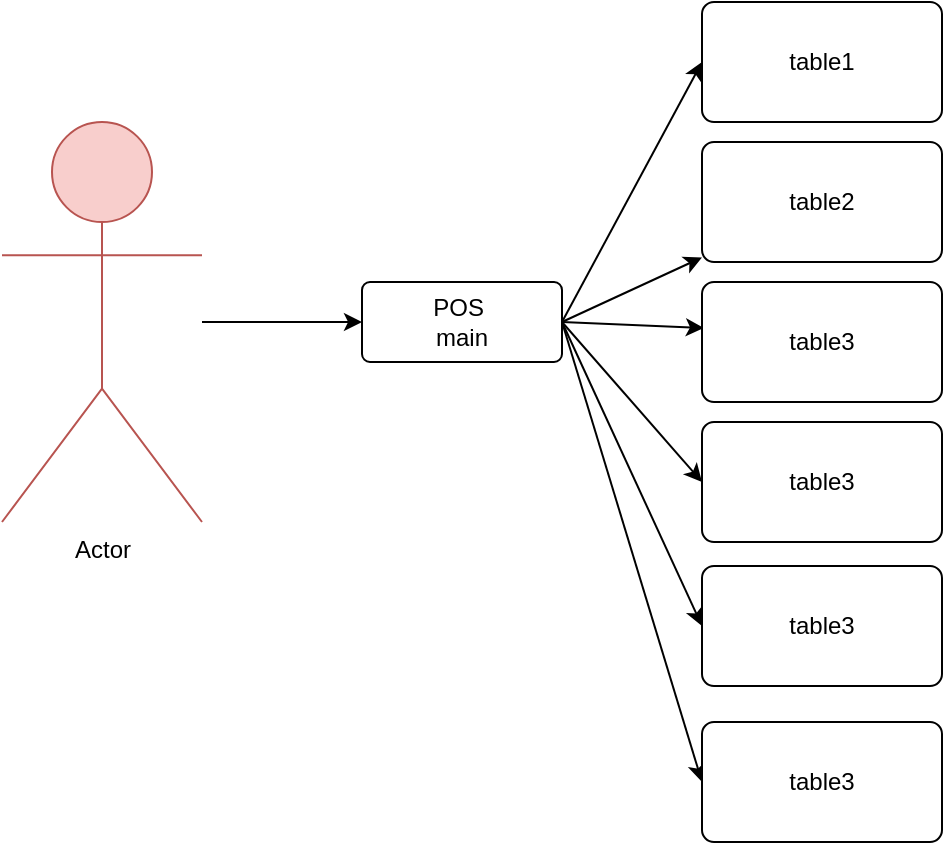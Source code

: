 <mxfile version="21.6.2" type="device">
  <diagram name="페이지-1" id="7os3yqad2UcyD2KQHNxz">
    <mxGraphModel dx="644" dy="740" grid="1" gridSize="10" guides="1" tooltips="1" connect="1" arrows="1" fold="1" page="1" pageScale="1" pageWidth="827" pageHeight="583" math="0" shadow="0">
      <root>
        <mxCell id="0" />
        <mxCell id="1" parent="0" />
        <mxCell id="o_A6zC8Lp3LhuBXa_FT7-4" style="edgeStyle=orthogonalEdgeStyle;rounded=0;orthogonalLoop=1;jettySize=auto;html=1;" edge="1" parent="1" source="o_A6zC8Lp3LhuBXa_FT7-2">
          <mxGeometry relative="1" as="geometry">
            <mxPoint x="220" y="170" as="targetPoint" />
          </mxGeometry>
        </mxCell>
        <mxCell id="o_A6zC8Lp3LhuBXa_FT7-2" value="Actor" style="shape=umlActor;verticalLabelPosition=bottom;verticalAlign=top;html=1;outlineConnect=0;fillColor=#f8cecc;strokeColor=#b85450;" vertex="1" parent="1">
          <mxGeometry x="40" y="70" width="100" height="200" as="geometry" />
        </mxCell>
        <mxCell id="o_A6zC8Lp3LhuBXa_FT7-9" value="" style="rounded=0;orthogonalLoop=1;jettySize=auto;html=1;exitX=1;exitY=0.5;exitDx=0;exitDy=0;" edge="1" parent="1" source="o_A6zC8Lp3LhuBXa_FT7-5" target="o_A6zC8Lp3LhuBXa_FT7-8">
          <mxGeometry relative="1" as="geometry" />
        </mxCell>
        <mxCell id="o_A6zC8Lp3LhuBXa_FT7-11" value="" style="rounded=0;orthogonalLoop=1;jettySize=auto;html=1;exitX=1;exitY=0.5;exitDx=0;exitDy=0;entryX=0.008;entryY=0.383;entryDx=0;entryDy=0;entryPerimeter=0;" edge="1" parent="1" source="o_A6zC8Lp3LhuBXa_FT7-5" target="o_A6zC8Lp3LhuBXa_FT7-10">
          <mxGeometry relative="1" as="geometry" />
        </mxCell>
        <mxCell id="o_A6zC8Lp3LhuBXa_FT7-13" style="edgeStyle=none;shape=connector;rounded=0;orthogonalLoop=1;jettySize=auto;html=1;entryX=0;entryY=0.5;entryDx=0;entryDy=0;labelBackgroundColor=default;strokeColor=default;fontFamily=Helvetica;fontSize=11;fontColor=default;endArrow=classic;exitX=1;exitY=0.5;exitDx=0;exitDy=0;" edge="1" parent="1" source="o_A6zC8Lp3LhuBXa_FT7-5" target="o_A6zC8Lp3LhuBXa_FT7-12">
          <mxGeometry relative="1" as="geometry" />
        </mxCell>
        <mxCell id="o_A6zC8Lp3LhuBXa_FT7-17" style="edgeStyle=none;shape=connector;rounded=0;orthogonalLoop=1;jettySize=auto;html=1;entryX=0;entryY=0.5;entryDx=0;entryDy=0;labelBackgroundColor=default;strokeColor=default;fontFamily=Helvetica;fontSize=11;fontColor=default;endArrow=classic;exitX=1;exitY=0.5;exitDx=0;exitDy=0;" edge="1" parent="1" source="o_A6zC8Lp3LhuBXa_FT7-5" target="o_A6zC8Lp3LhuBXa_FT7-14">
          <mxGeometry relative="1" as="geometry" />
        </mxCell>
        <mxCell id="o_A6zC8Lp3LhuBXa_FT7-18" style="edgeStyle=none;shape=connector;rounded=0;orthogonalLoop=1;jettySize=auto;html=1;entryX=0;entryY=0.5;entryDx=0;entryDy=0;labelBackgroundColor=default;strokeColor=default;fontFamily=Helvetica;fontSize=11;fontColor=default;endArrow=classic;exitX=1;exitY=0.5;exitDx=0;exitDy=0;" edge="1" parent="1" source="o_A6zC8Lp3LhuBXa_FT7-5" target="o_A6zC8Lp3LhuBXa_FT7-15">
          <mxGeometry relative="1" as="geometry">
            <mxPoint x="320" y="170" as="sourcePoint" />
          </mxGeometry>
        </mxCell>
        <mxCell id="o_A6zC8Lp3LhuBXa_FT7-19" style="edgeStyle=none;shape=connector;rounded=0;orthogonalLoop=1;jettySize=auto;html=1;entryX=0;entryY=0.5;entryDx=0;entryDy=0;labelBackgroundColor=default;strokeColor=default;fontFamily=Helvetica;fontSize=11;fontColor=default;endArrow=classic;exitX=1;exitY=0.5;exitDx=0;exitDy=0;" edge="1" parent="1" source="o_A6zC8Lp3LhuBXa_FT7-5" target="o_A6zC8Lp3LhuBXa_FT7-16">
          <mxGeometry relative="1" as="geometry" />
        </mxCell>
        <mxCell id="o_A6zC8Lp3LhuBXa_FT7-5" value="POS&amp;nbsp;&lt;br&gt;main" style="rounded=1;arcSize=10;whiteSpace=wrap;html=1;align=center;" vertex="1" parent="1">
          <mxGeometry x="220" y="150" width="100" height="40" as="geometry" />
        </mxCell>
        <mxCell id="o_A6zC8Lp3LhuBXa_FT7-8" value="table2" style="whiteSpace=wrap;html=1;rounded=1;arcSize=10;" vertex="1" parent="1">
          <mxGeometry x="390" y="80" width="120" height="60" as="geometry" />
        </mxCell>
        <mxCell id="o_A6zC8Lp3LhuBXa_FT7-10" value="table3" style="whiteSpace=wrap;html=1;rounded=1;arcSize=10;" vertex="1" parent="1">
          <mxGeometry x="390" y="150" width="120" height="60" as="geometry" />
        </mxCell>
        <mxCell id="o_A6zC8Lp3LhuBXa_FT7-12" value="table1" style="whiteSpace=wrap;html=1;rounded=1;arcSize=10;" vertex="1" parent="1">
          <mxGeometry x="390" y="10" width="120" height="60" as="geometry" />
        </mxCell>
        <mxCell id="o_A6zC8Lp3LhuBXa_FT7-14" value="table3" style="whiteSpace=wrap;html=1;rounded=1;arcSize=10;" vertex="1" parent="1">
          <mxGeometry x="390" y="220" width="120" height="60" as="geometry" />
        </mxCell>
        <mxCell id="o_A6zC8Lp3LhuBXa_FT7-15" value="table3" style="whiteSpace=wrap;html=1;rounded=1;arcSize=10;" vertex="1" parent="1">
          <mxGeometry x="390" y="292" width="120" height="60" as="geometry" />
        </mxCell>
        <mxCell id="o_A6zC8Lp3LhuBXa_FT7-16" value="table3" style="whiteSpace=wrap;html=1;rounded=1;arcSize=10;" vertex="1" parent="1">
          <mxGeometry x="390" y="370" width="120" height="60" as="geometry" />
        </mxCell>
      </root>
    </mxGraphModel>
  </diagram>
</mxfile>
